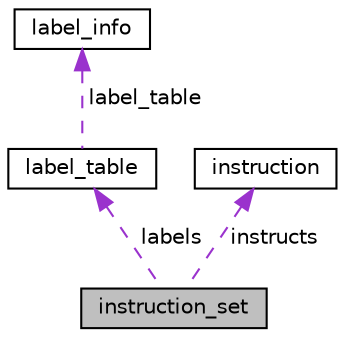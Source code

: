digraph "instruction_set"
{
 // INTERACTIVE_SVG=YES
  edge [fontname="Helvetica",fontsize="10",labelfontname="Helvetica",labelfontsize="10"];
  node [fontname="Helvetica",fontsize="10",shape=record];
  Node1 [label="instruction_set",height=0.2,width=0.4,color="black", fillcolor="grey75", style="filled", fontcolor="black"];
  Node2 -> Node1 [dir="back",color="darkorchid3",fontsize="10",style="dashed",label=" labels" ,fontname="Helvetica"];
  Node2 [label="label_table",height=0.2,width=0.4,color="black", fillcolor="white", style="filled",URL="$d7/d18/structlabel__table.html"];
  Node3 -> Node2 [dir="back",color="darkorchid3",fontsize="10",style="dashed",label=" label_table" ,fontname="Helvetica"];
  Node3 [label="label_info",height=0.2,width=0.4,color="black", fillcolor="white", style="filled",URL="$d7/de1/structlabel__info.html"];
  Node4 -> Node1 [dir="back",color="darkorchid3",fontsize="10",style="dashed",label=" instructs" ,fontname="Helvetica"];
  Node4 [label="instruction",height=0.2,width=0.4,color="black", fillcolor="white", style="filled",URL="$de/ddf/structinstruction.html"];
}
